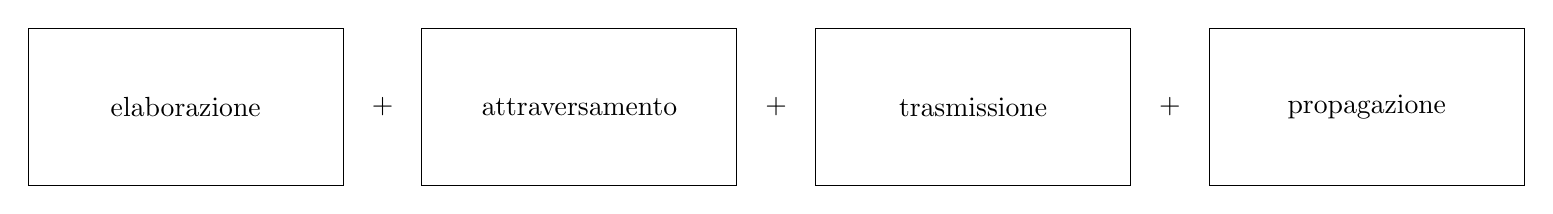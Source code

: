 ﻿\begin{tikzpicture}
\draw (0,0) -- (4,0) -- (4,2)  -- (0,2)-- cycle;
\node at (2,1) {elaborazione};
\node at (4.5,1) {+};
\draw (5,0) -- (9,0) -- (9,2)  -- (5,2)-- cycle;
\node at (7,1) {attraversamento};
\node at (9.5,1) {+};
\draw (10,0) -- (14,0) -- (14,2)  -- (10,2)-- cycle;
\node at (12,1) {trasmissione};
\node at (14.5,1) {+};
\draw (15,0) -- (19,0) -- (19,2)  -- (15,2)-- cycle;
\node at (17,1) {propagazione};

\end{tikzpicture}